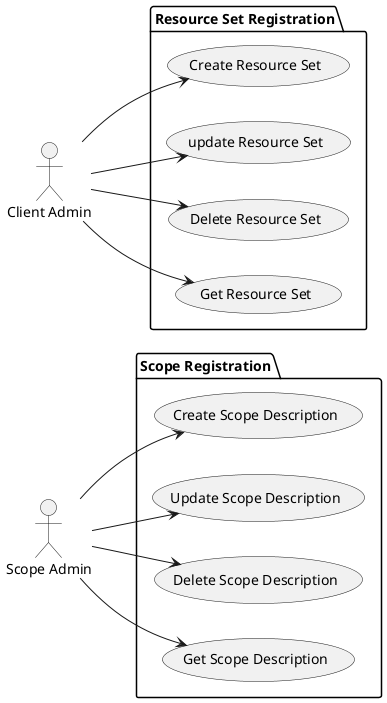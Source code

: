 @startuml "resource-set-registration"

left to right direction

actor "Scope Admin" as sa
package "Scope Registration" {
    usecase "Create Scope Description" as SD1
    usecase "Update Scope Description" as SD2
    usecase "Delete Scope Description" as SD3
    usecase "Get Scope Description" as SD4
}
sa --> SD1
sa --> SD2
sa --> SD3
sa --> SD4

actor "Client Admin" as ca
package "Resource Set Registration" {
    usecase "Create Resource Set" as RS1
    usecase "update Resource Set" as RS2
    usecase "Delete Resource Set" as RS3
    usecase "Get Resource Set" as RS4
}
ca --> RS1
ca --> RS2
ca --> RS3
ca --> RS4

@enduml